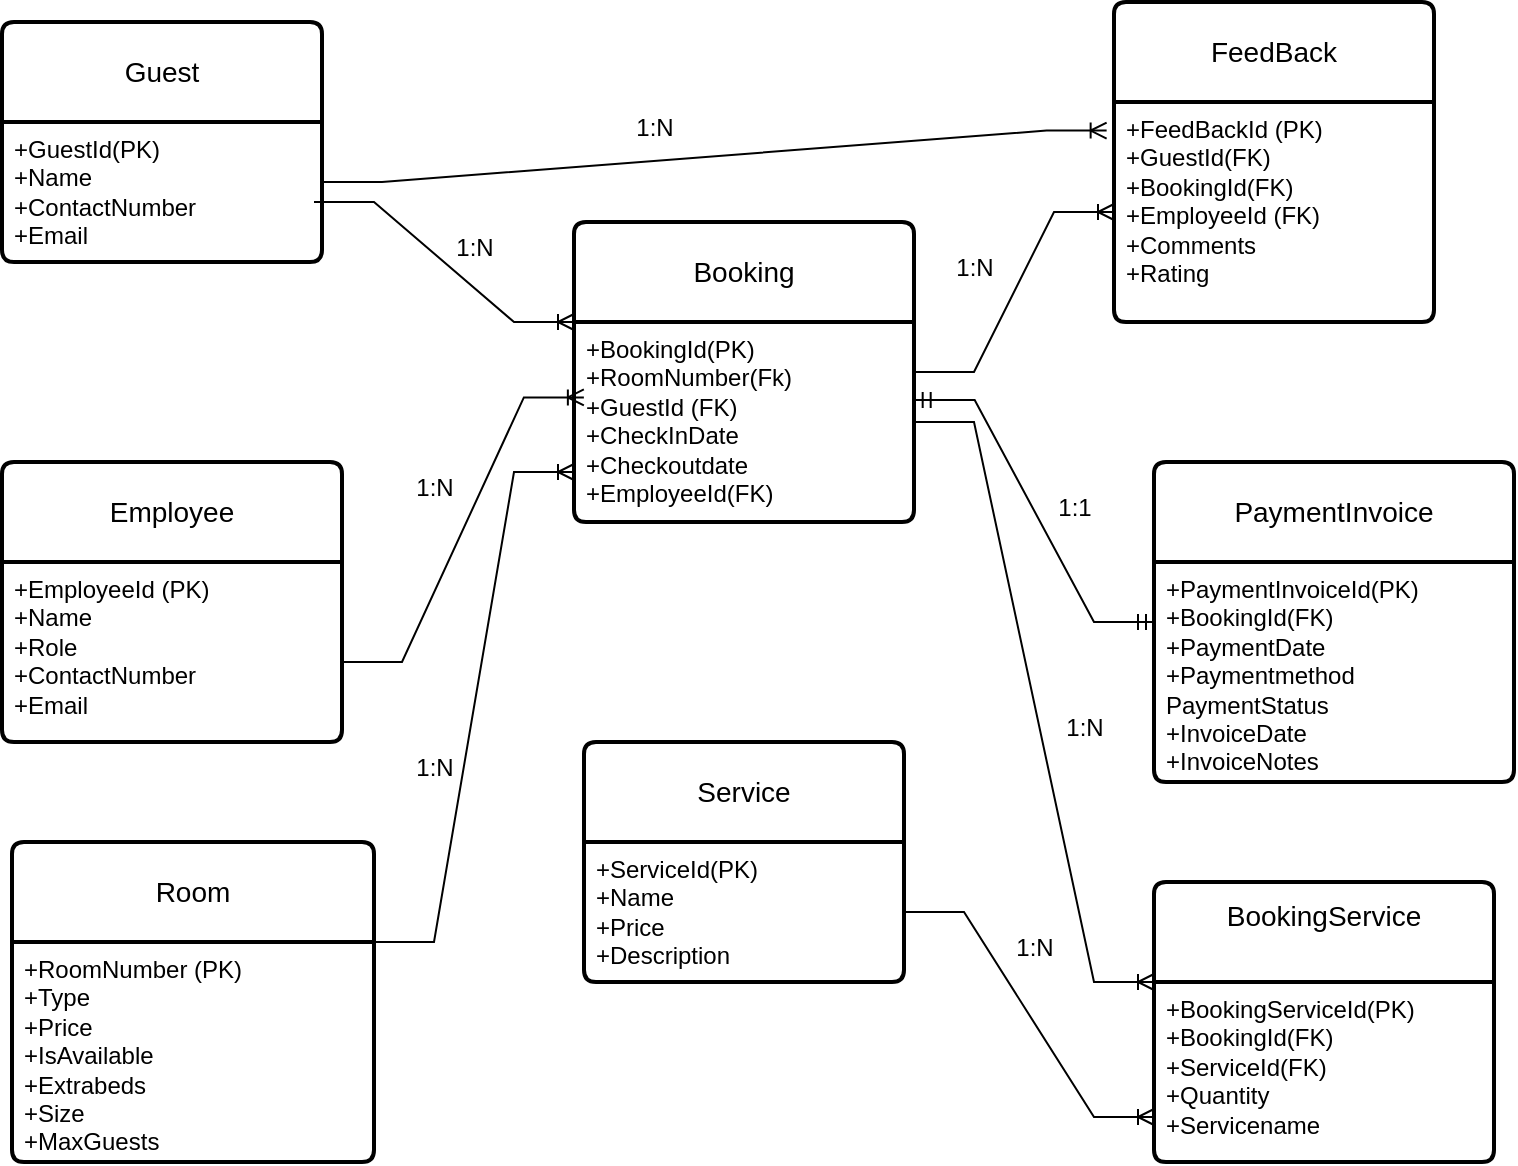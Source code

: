 <mxfile version="25.0.1" pages="2">
  <diagram id="xsk1-T0WIYXVqzkcjMSE" name="Page-1">
    <mxGraphModel dx="438" dy="505" grid="1" gridSize="10" guides="1" tooltips="1" connect="1" arrows="1" fold="1" page="1" pageScale="1" pageWidth="827" pageHeight="1169" math="0" shadow="0">
      <root>
        <mxCell id="0" />
        <mxCell id="1" parent="0" />
        <mxCell id="ZdDBTFvlGE7RXEG54H_5-1" value="Guest" style="swimlane;childLayout=stackLayout;horizontal=1;startSize=50;horizontalStack=0;rounded=1;fontSize=14;fontStyle=0;strokeWidth=2;resizeParent=0;resizeLast=1;shadow=0;dashed=0;align=center;arcSize=4;whiteSpace=wrap;html=1;" parent="1" vertex="1">
          <mxGeometry x="244" y="40" width="160" height="120" as="geometry" />
        </mxCell>
        <mxCell id="ZdDBTFvlGE7RXEG54H_5-2" value="+GuestId(PK)&lt;div&gt;+Name&lt;/div&gt;&lt;div&gt;+ContactNumber&lt;/div&gt;&lt;div&gt;+Email&lt;/div&gt;" style="align=left;strokeColor=none;fillColor=none;spacingLeft=4;fontSize=12;verticalAlign=top;resizable=0;rotatable=0;part=1;html=1;" parent="ZdDBTFvlGE7RXEG54H_5-1" vertex="1">
          <mxGeometry y="50" width="160" height="70" as="geometry" />
        </mxCell>
        <mxCell id="ZdDBTFvlGE7RXEG54H_5-3" value="FeedBack" style="swimlane;childLayout=stackLayout;horizontal=1;startSize=50;horizontalStack=0;rounded=1;fontSize=14;fontStyle=0;strokeWidth=2;resizeParent=0;resizeLast=1;shadow=0;dashed=0;align=center;arcSize=4;whiteSpace=wrap;html=1;" parent="1" vertex="1">
          <mxGeometry x="800" y="30" width="160" height="160" as="geometry" />
        </mxCell>
        <mxCell id="ZdDBTFvlGE7RXEG54H_5-4" value="+FeedBackId (PK)&lt;div&gt;+GuestId(FK)&lt;/div&gt;&lt;div&gt;+BookingId(FK)&lt;/div&gt;&lt;div&gt;+EmployeeId (FK)&lt;/div&gt;&lt;div&gt;+Comments&lt;/div&gt;&lt;div&gt;+Rating&lt;/div&gt;" style="align=left;strokeColor=none;fillColor=none;spacingLeft=4;fontSize=12;verticalAlign=top;resizable=0;rotatable=0;part=1;html=1;" parent="ZdDBTFvlGE7RXEG54H_5-3" vertex="1">
          <mxGeometry y="50" width="160" height="110" as="geometry" />
        </mxCell>
        <mxCell id="ZdDBTFvlGE7RXEG54H_5-5" value="Employee" style="swimlane;childLayout=stackLayout;horizontal=1;startSize=50;horizontalStack=0;rounded=1;fontSize=14;fontStyle=0;strokeWidth=2;resizeParent=0;resizeLast=1;shadow=0;dashed=0;align=center;arcSize=4;whiteSpace=wrap;html=1;" parent="1" vertex="1">
          <mxGeometry x="244" y="260" width="170" height="140" as="geometry" />
        </mxCell>
        <mxCell id="ZdDBTFvlGE7RXEG54H_5-6" value="+EmployeeId (PK)&lt;div&gt;+Name&lt;/div&gt;&lt;div&gt;+Role&lt;/div&gt;&lt;div&gt;+ContactNumber&lt;/div&gt;&lt;div&gt;+Email&lt;/div&gt;" style="align=left;strokeColor=none;fillColor=none;spacingLeft=4;fontSize=12;verticalAlign=top;resizable=0;rotatable=0;part=1;html=1;" parent="ZdDBTFvlGE7RXEG54H_5-5" vertex="1">
          <mxGeometry y="50" width="170" height="90" as="geometry" />
        </mxCell>
        <mxCell id="ZdDBTFvlGE7RXEG54H_5-7" value="Room" style="swimlane;childLayout=stackLayout;horizontal=1;startSize=50;horizontalStack=0;rounded=1;fontSize=14;fontStyle=0;strokeWidth=2;resizeParent=0;resizeLast=1;shadow=0;dashed=0;align=center;arcSize=4;whiteSpace=wrap;html=1;" parent="1" vertex="1">
          <mxGeometry x="249" y="450" width="181" height="160" as="geometry" />
        </mxCell>
        <mxCell id="ZdDBTFvlGE7RXEG54H_5-8" value="+RoomNumber (PK)&lt;div&gt;+Type&lt;/div&gt;&lt;div&gt;+Price&lt;/div&gt;&lt;div&gt;+IsAvailable&lt;/div&gt;&lt;div&gt;+Extrabeds&lt;/div&gt;&lt;div&gt;+Size&lt;/div&gt;&lt;div&gt;+MaxGuests&lt;/div&gt;" style="align=left;strokeColor=none;fillColor=none;spacingLeft=4;fontSize=12;verticalAlign=top;resizable=0;rotatable=0;part=1;html=1;" parent="ZdDBTFvlGE7RXEG54H_5-7" vertex="1">
          <mxGeometry y="50" width="181" height="110" as="geometry" />
        </mxCell>
        <mxCell id="ZdDBTFvlGE7RXEG54H_5-12" value="Booking" style="swimlane;childLayout=stackLayout;horizontal=1;startSize=50;horizontalStack=0;rounded=1;fontSize=14;fontStyle=0;strokeWidth=2;resizeParent=0;resizeLast=1;shadow=0;dashed=0;align=center;arcSize=4;whiteSpace=wrap;html=1;" parent="1" vertex="1">
          <mxGeometry x="530" y="140" width="170" height="150" as="geometry" />
        </mxCell>
        <mxCell id="ZdDBTFvlGE7RXEG54H_5-13" value="+BookingId(PK)&lt;div&gt;+RoomNumber(Fk)&lt;/div&gt;&lt;div&gt;+GuestId (FK)&lt;/div&gt;&lt;div&gt;+CheckInDate&lt;/div&gt;&lt;div&gt;+Checkoutdate&lt;/div&gt;&lt;div&gt;+EmployeeId(FK)&lt;/div&gt;" style="align=left;strokeColor=none;fillColor=none;spacingLeft=4;fontSize=12;verticalAlign=top;resizable=0;rotatable=0;part=1;html=1;" parent="ZdDBTFvlGE7RXEG54H_5-12" vertex="1">
          <mxGeometry y="50" width="170" height="100" as="geometry" />
        </mxCell>
        <mxCell id="ZdDBTFvlGE7RXEG54H_5-14" value="Service" style="swimlane;childLayout=stackLayout;horizontal=1;startSize=50;horizontalStack=0;rounded=1;fontSize=14;fontStyle=0;strokeWidth=2;resizeParent=0;resizeLast=1;shadow=0;dashed=0;align=center;arcSize=4;whiteSpace=wrap;html=1;" parent="1" vertex="1">
          <mxGeometry x="535" y="400" width="160" height="120" as="geometry" />
        </mxCell>
        <mxCell id="ZdDBTFvlGE7RXEG54H_5-15" value="+ServiceId(PK)&lt;div&gt;+Name&lt;/div&gt;&lt;div&gt;+Price&lt;/div&gt;&lt;div&gt;+Description&lt;/div&gt;" style="align=left;strokeColor=none;fillColor=none;spacingLeft=4;fontSize=12;verticalAlign=top;resizable=0;rotatable=0;part=1;html=1;" parent="ZdDBTFvlGE7RXEG54H_5-14" vertex="1">
          <mxGeometry y="50" width="160" height="70" as="geometry" />
        </mxCell>
        <mxCell id="ZdDBTFvlGE7RXEG54H_5-16" value="PaymentInvoice" style="swimlane;childLayout=stackLayout;horizontal=1;startSize=50;horizontalStack=0;rounded=1;fontSize=14;fontStyle=0;strokeWidth=2;resizeParent=0;resizeLast=1;shadow=0;dashed=0;align=center;arcSize=4;whiteSpace=wrap;html=1;" parent="1" vertex="1">
          <mxGeometry x="820" y="260" width="180" height="160" as="geometry" />
        </mxCell>
        <mxCell id="ZdDBTFvlGE7RXEG54H_5-17" value="+PaymentInvoiceId(PK)&lt;div&gt;+BookingId(FK)&lt;/div&gt;&lt;div&gt;+PaymentDate&lt;/div&gt;&lt;div&gt;+Paymentmethod&lt;/div&gt;&lt;div&gt;PaymentStatus&lt;/div&gt;&lt;div&gt;+InvoiceDate&lt;/div&gt;&lt;div&gt;+InvoiceNotes&lt;/div&gt;" style="align=left;strokeColor=none;fillColor=none;spacingLeft=4;fontSize=12;verticalAlign=top;resizable=0;rotatable=0;part=1;html=1;" parent="ZdDBTFvlGE7RXEG54H_5-16" vertex="1">
          <mxGeometry y="50" width="180" height="110" as="geometry" />
        </mxCell>
        <mxCell id="ZdDBTFvlGE7RXEG54H_5-18" value="BookingService&lt;div&gt;&lt;br&gt;&lt;/div&gt;" style="swimlane;childLayout=stackLayout;horizontal=1;startSize=50;horizontalStack=0;rounded=1;fontSize=14;fontStyle=0;strokeWidth=2;resizeParent=0;resizeLast=1;shadow=0;dashed=0;align=center;arcSize=4;whiteSpace=wrap;html=1;" parent="1" vertex="1">
          <mxGeometry x="820" y="470" width="170" height="140" as="geometry" />
        </mxCell>
        <mxCell id="ZdDBTFvlGE7RXEG54H_5-19" value="+BookingServiceId(PK)&lt;div&gt;+BookingId(FK)&lt;/div&gt;&lt;div&gt;+ServiceId(FK)&lt;/div&gt;&lt;div&gt;+Quantity&lt;/div&gt;&lt;div&gt;+Servicename&lt;/div&gt;" style="align=left;strokeColor=none;fillColor=none;spacingLeft=4;fontSize=12;verticalAlign=top;resizable=0;rotatable=0;part=1;html=1;" parent="ZdDBTFvlGE7RXEG54H_5-18" vertex="1">
          <mxGeometry y="50" width="170" height="90" as="geometry" />
        </mxCell>
        <mxCell id="-SW1cQxZLW_PDDOCcjyE-1" value="" style="edgeStyle=entityRelationEdgeStyle;fontSize=12;html=1;endArrow=ERoneToMany;rounded=0;entryX=-0.023;entryY=0.13;entryDx=0;entryDy=0;entryPerimeter=0;" edge="1" parent="1" target="ZdDBTFvlGE7RXEG54H_5-4">
          <mxGeometry width="100" height="100" relative="1" as="geometry">
            <mxPoint x="404" y="120" as="sourcePoint" />
            <mxPoint x="504" y="20" as="targetPoint" />
            <Array as="points">
              <mxPoint x="529" y="30" />
            </Array>
          </mxGeometry>
        </mxCell>
        <mxCell id="-SW1cQxZLW_PDDOCcjyE-2" value="" style="edgeStyle=entityRelationEdgeStyle;fontSize=12;html=1;endArrow=ERoneToMany;rounded=0;entryX=0;entryY=0;entryDx=0;entryDy=0;" edge="1" parent="1" target="ZdDBTFvlGE7RXEG54H_5-13">
          <mxGeometry width="100" height="100" relative="1" as="geometry">
            <mxPoint x="400" y="130" as="sourcePoint" />
            <mxPoint x="500" y="30" as="targetPoint" />
          </mxGeometry>
        </mxCell>
        <mxCell id="-SW1cQxZLW_PDDOCcjyE-3" value="" style="edgeStyle=entityRelationEdgeStyle;fontSize=12;html=1;endArrow=ERoneToMany;rounded=0;entryX=0.029;entryY=0.377;entryDx=0;entryDy=0;entryPerimeter=0;" edge="1" parent="1" target="ZdDBTFvlGE7RXEG54H_5-13">
          <mxGeometry width="100" height="100" relative="1" as="geometry">
            <mxPoint x="414" y="360" as="sourcePoint" />
            <mxPoint x="514" y="260" as="targetPoint" />
          </mxGeometry>
        </mxCell>
        <mxCell id="-SW1cQxZLW_PDDOCcjyE-4" value="" style="edgeStyle=entityRelationEdgeStyle;fontSize=12;html=1;endArrow=ERoneToMany;rounded=0;exitX=1;exitY=0;exitDx=0;exitDy=0;entryX=0;entryY=0.75;entryDx=0;entryDy=0;" edge="1" parent="1" source="ZdDBTFvlGE7RXEG54H_5-8" target="ZdDBTFvlGE7RXEG54H_5-13">
          <mxGeometry width="100" height="100" relative="1" as="geometry">
            <mxPoint x="550" y="410" as="sourcePoint" />
            <mxPoint x="650" y="310" as="targetPoint" />
          </mxGeometry>
        </mxCell>
        <mxCell id="-SW1cQxZLW_PDDOCcjyE-5" value="" style="edgeStyle=entityRelationEdgeStyle;fontSize=12;html=1;endArrow=ERoneToMany;rounded=0;exitX=1;exitY=0.25;exitDx=0;exitDy=0;" edge="1" parent="1" source="ZdDBTFvlGE7RXEG54H_5-13" target="ZdDBTFvlGE7RXEG54H_5-4">
          <mxGeometry width="100" height="100" relative="1" as="geometry">
            <mxPoint x="550" y="410" as="sourcePoint" />
            <mxPoint x="650" y="310" as="targetPoint" />
          </mxGeometry>
        </mxCell>
        <mxCell id="-SW1cQxZLW_PDDOCcjyE-6" value="" style="edgeStyle=entityRelationEdgeStyle;fontSize=12;html=1;endArrow=ERoneToMany;rounded=0;exitX=1;exitY=0.5;exitDx=0;exitDy=0;entryX=0;entryY=0;entryDx=0;entryDy=0;" edge="1" parent="1" source="ZdDBTFvlGE7RXEG54H_5-13" target="ZdDBTFvlGE7RXEG54H_5-19">
          <mxGeometry width="100" height="100" relative="1" as="geometry">
            <mxPoint x="550" y="410" as="sourcePoint" />
            <mxPoint x="650" y="310" as="targetPoint" />
          </mxGeometry>
        </mxCell>
        <mxCell id="-SW1cQxZLW_PDDOCcjyE-7" value="" style="edgeStyle=entityRelationEdgeStyle;fontSize=12;html=1;endArrow=ERmandOne;startArrow=ERmandOne;rounded=0;exitX=1.002;exitY=0.39;exitDx=0;exitDy=0;exitPerimeter=0;" edge="1" parent="1" source="ZdDBTFvlGE7RXEG54H_5-13" target="ZdDBTFvlGE7RXEG54H_5-16">
          <mxGeometry width="100" height="100" relative="1" as="geometry">
            <mxPoint x="550" y="410" as="sourcePoint" />
            <mxPoint x="810" y="280" as="targetPoint" />
          </mxGeometry>
        </mxCell>
        <mxCell id="-SW1cQxZLW_PDDOCcjyE-8" value="" style="edgeStyle=entityRelationEdgeStyle;fontSize=12;html=1;endArrow=ERoneToMany;rounded=0;exitX=1;exitY=0.5;exitDx=0;exitDy=0;entryX=0;entryY=0.75;entryDx=0;entryDy=0;" edge="1" parent="1" source="ZdDBTFvlGE7RXEG54H_5-15" target="ZdDBTFvlGE7RXEG54H_5-19">
          <mxGeometry width="100" height="100" relative="1" as="geometry">
            <mxPoint x="550" y="580" as="sourcePoint" />
            <mxPoint x="650" y="480" as="targetPoint" />
          </mxGeometry>
        </mxCell>
        <mxCell id="-SW1cQxZLW_PDDOCcjyE-9" value="1:N" style="text;html=1;align=center;verticalAlign=middle;resizable=0;points=[];autosize=1;strokeColor=none;fillColor=none;" vertex="1" parent="1">
          <mxGeometry x="550" y="78" width="40" height="30" as="geometry" />
        </mxCell>
        <mxCell id="-SW1cQxZLW_PDDOCcjyE-10" value="1:N" style="text;html=1;align=center;verticalAlign=middle;resizable=0;points=[];autosize=1;strokeColor=none;fillColor=none;" vertex="1" parent="1">
          <mxGeometry x="460" y="138" width="40" height="30" as="geometry" />
        </mxCell>
        <mxCell id="-SW1cQxZLW_PDDOCcjyE-11" value="1:N" style="text;html=1;align=center;verticalAlign=middle;resizable=0;points=[];autosize=1;strokeColor=none;fillColor=none;" vertex="1" parent="1">
          <mxGeometry x="440" y="258" width="40" height="30" as="geometry" />
        </mxCell>
        <mxCell id="-SW1cQxZLW_PDDOCcjyE-12" value="1:N" style="text;html=1;align=center;verticalAlign=middle;resizable=0;points=[];autosize=1;strokeColor=none;fillColor=none;" vertex="1" parent="1">
          <mxGeometry x="440" y="398" width="40" height="30" as="geometry" />
        </mxCell>
        <mxCell id="-SW1cQxZLW_PDDOCcjyE-13" value="1:N" style="text;html=1;align=center;verticalAlign=middle;resizable=0;points=[];autosize=1;strokeColor=none;fillColor=none;" vertex="1" parent="1">
          <mxGeometry x="710" y="148" width="40" height="30" as="geometry" />
        </mxCell>
        <mxCell id="-SW1cQxZLW_PDDOCcjyE-14" value="1:1" style="text;html=1;align=center;verticalAlign=middle;resizable=0;points=[];autosize=1;strokeColor=none;fillColor=none;" vertex="1" parent="1">
          <mxGeometry x="760" y="268" width="40" height="30" as="geometry" />
        </mxCell>
        <mxCell id="-SW1cQxZLW_PDDOCcjyE-15" value="1:N" style="text;html=1;align=center;verticalAlign=middle;resizable=0;points=[];autosize=1;strokeColor=none;fillColor=none;" vertex="1" parent="1">
          <mxGeometry x="765" y="378" width="40" height="30" as="geometry" />
        </mxCell>
        <mxCell id="-SW1cQxZLW_PDDOCcjyE-17" value="1:N" style="text;html=1;align=center;verticalAlign=middle;resizable=0;points=[];autosize=1;strokeColor=none;fillColor=none;" vertex="1" parent="1">
          <mxGeometry x="740" y="488" width="40" height="30" as="geometry" />
        </mxCell>
      </root>
    </mxGraphModel>
  </diagram>
  <diagram id="62-MmnUOEiBj9hr5xL7H" name="Page-2">
    <mxGraphModel grid="1" page="1" gridSize="10" guides="1" tooltips="1" connect="1" arrows="1" fold="1" pageScale="1" pageWidth="827" pageHeight="1169" math="0" shadow="0">
      <root>
        <mxCell id="0" />
        <mxCell id="1" parent="0" />
      </root>
    </mxGraphModel>
  </diagram>
</mxfile>
